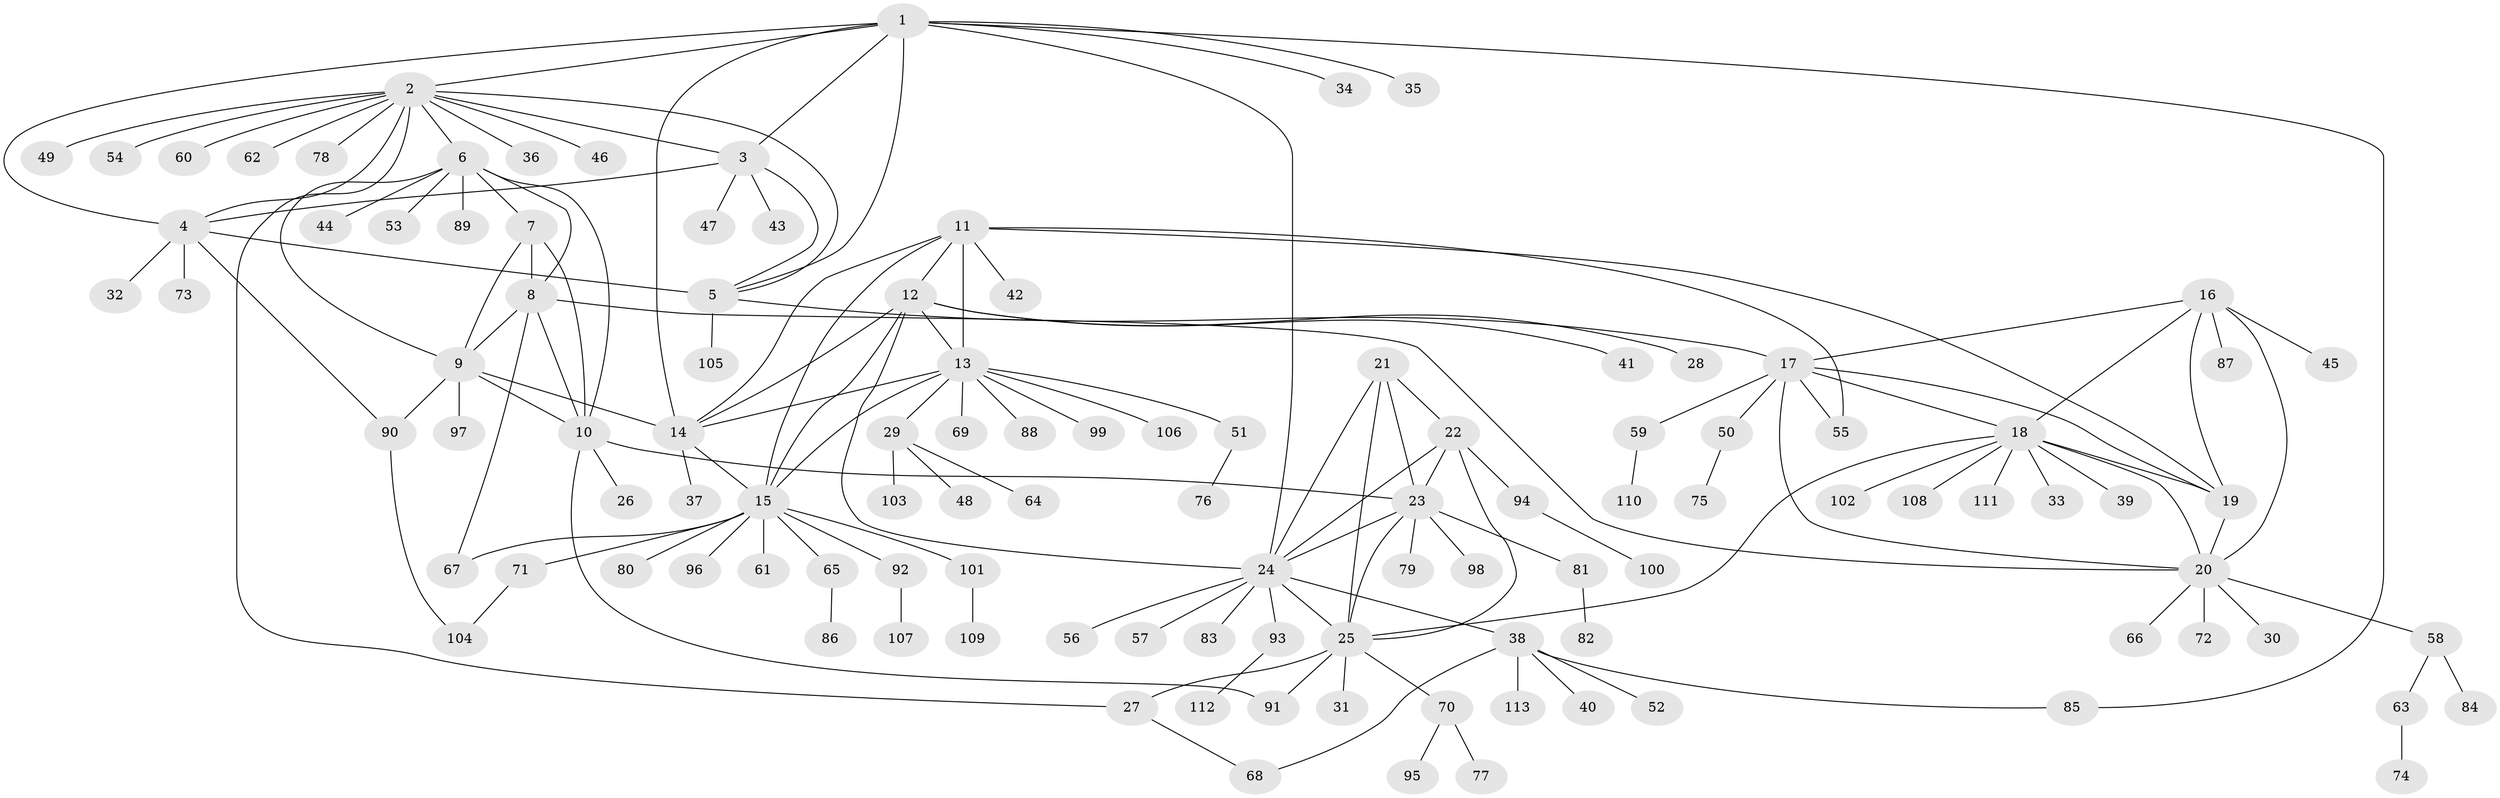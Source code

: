 // Generated by graph-tools (version 1.1) at 2025/37/03/09/25 02:37:18]
// undirected, 113 vertices, 156 edges
graph export_dot {
graph [start="1"]
  node [color=gray90,style=filled];
  1;
  2;
  3;
  4;
  5;
  6;
  7;
  8;
  9;
  10;
  11;
  12;
  13;
  14;
  15;
  16;
  17;
  18;
  19;
  20;
  21;
  22;
  23;
  24;
  25;
  26;
  27;
  28;
  29;
  30;
  31;
  32;
  33;
  34;
  35;
  36;
  37;
  38;
  39;
  40;
  41;
  42;
  43;
  44;
  45;
  46;
  47;
  48;
  49;
  50;
  51;
  52;
  53;
  54;
  55;
  56;
  57;
  58;
  59;
  60;
  61;
  62;
  63;
  64;
  65;
  66;
  67;
  68;
  69;
  70;
  71;
  72;
  73;
  74;
  75;
  76;
  77;
  78;
  79;
  80;
  81;
  82;
  83;
  84;
  85;
  86;
  87;
  88;
  89;
  90;
  91;
  92;
  93;
  94;
  95;
  96;
  97;
  98;
  99;
  100;
  101;
  102;
  103;
  104;
  105;
  106;
  107;
  108;
  109;
  110;
  111;
  112;
  113;
  1 -- 2;
  1 -- 3;
  1 -- 4;
  1 -- 5;
  1 -- 14;
  1 -- 24;
  1 -- 34;
  1 -- 35;
  1 -- 85;
  2 -- 3;
  2 -- 4;
  2 -- 5;
  2 -- 6;
  2 -- 27;
  2 -- 36;
  2 -- 46;
  2 -- 49;
  2 -- 54;
  2 -- 60;
  2 -- 62;
  2 -- 78;
  3 -- 4;
  3 -- 5;
  3 -- 43;
  3 -- 47;
  4 -- 5;
  4 -- 32;
  4 -- 73;
  4 -- 90;
  5 -- 17;
  5 -- 105;
  6 -- 7;
  6 -- 8;
  6 -- 9;
  6 -- 10;
  6 -- 44;
  6 -- 53;
  6 -- 89;
  7 -- 8;
  7 -- 9;
  7 -- 10;
  8 -- 9;
  8 -- 10;
  8 -- 20;
  8 -- 67;
  9 -- 10;
  9 -- 14;
  9 -- 90;
  9 -- 97;
  10 -- 23;
  10 -- 26;
  10 -- 91;
  11 -- 12;
  11 -- 13;
  11 -- 14;
  11 -- 15;
  11 -- 19;
  11 -- 42;
  11 -- 55;
  12 -- 13;
  12 -- 14;
  12 -- 15;
  12 -- 24;
  12 -- 28;
  12 -- 41;
  13 -- 14;
  13 -- 15;
  13 -- 29;
  13 -- 51;
  13 -- 69;
  13 -- 88;
  13 -- 99;
  13 -- 106;
  14 -- 15;
  14 -- 37;
  15 -- 61;
  15 -- 65;
  15 -- 67;
  15 -- 71;
  15 -- 80;
  15 -- 92;
  15 -- 96;
  15 -- 101;
  16 -- 17;
  16 -- 18;
  16 -- 19;
  16 -- 20;
  16 -- 45;
  16 -- 87;
  17 -- 18;
  17 -- 19;
  17 -- 20;
  17 -- 50;
  17 -- 55;
  17 -- 59;
  18 -- 19;
  18 -- 20;
  18 -- 25;
  18 -- 33;
  18 -- 39;
  18 -- 102;
  18 -- 108;
  18 -- 111;
  19 -- 20;
  20 -- 30;
  20 -- 58;
  20 -- 66;
  20 -- 72;
  21 -- 22;
  21 -- 23;
  21 -- 24;
  21 -- 25;
  22 -- 23;
  22 -- 24;
  22 -- 25;
  22 -- 94;
  23 -- 24;
  23 -- 25;
  23 -- 79;
  23 -- 81;
  23 -- 98;
  24 -- 25;
  24 -- 38;
  24 -- 56;
  24 -- 57;
  24 -- 83;
  24 -- 93;
  25 -- 27;
  25 -- 31;
  25 -- 70;
  25 -- 91;
  27 -- 68;
  29 -- 48;
  29 -- 64;
  29 -- 103;
  38 -- 40;
  38 -- 52;
  38 -- 68;
  38 -- 85;
  38 -- 113;
  50 -- 75;
  51 -- 76;
  58 -- 63;
  58 -- 84;
  59 -- 110;
  63 -- 74;
  65 -- 86;
  70 -- 77;
  70 -- 95;
  71 -- 104;
  81 -- 82;
  90 -- 104;
  92 -- 107;
  93 -- 112;
  94 -- 100;
  101 -- 109;
}
